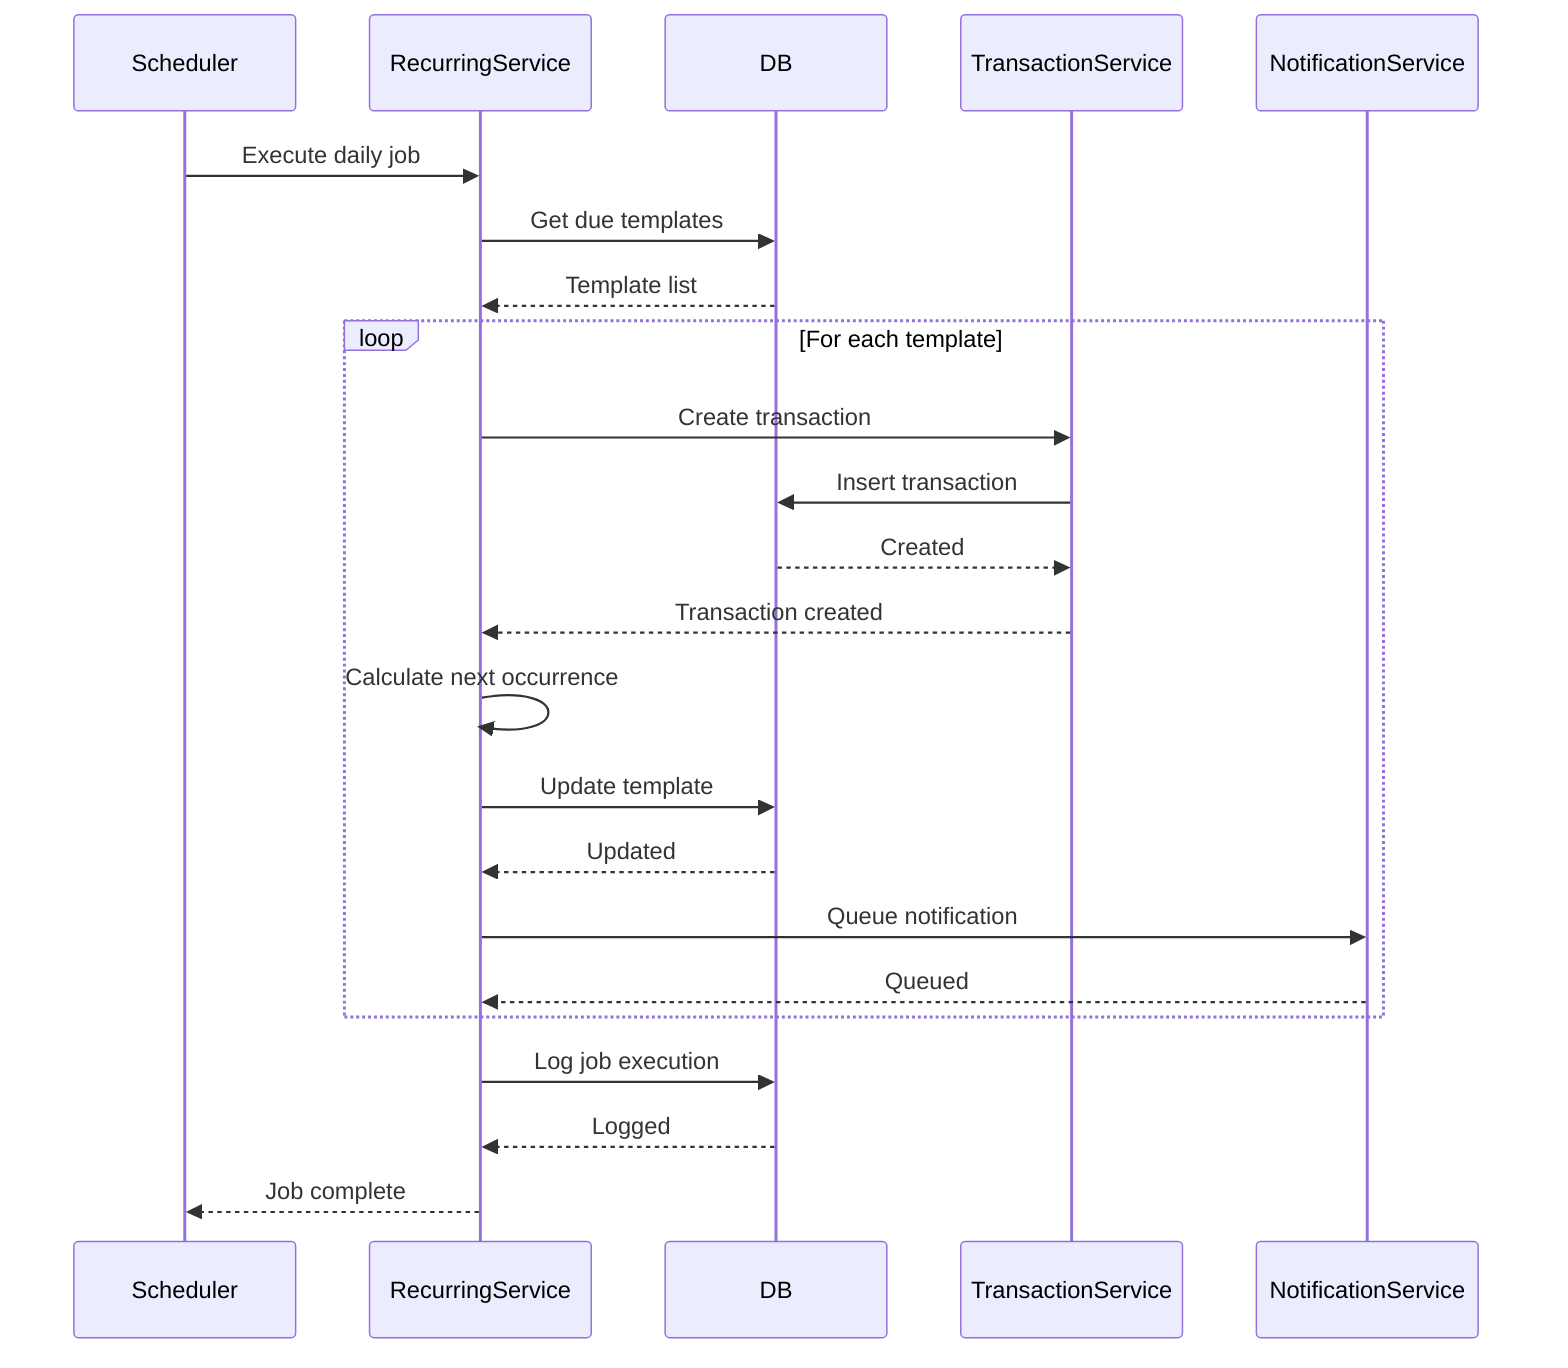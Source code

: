 sequenceDiagram
    participant Scheduler
    participant RecurringService
    participant DB
    participant TransactionService
    participant NotificationService
    
    Scheduler->>RecurringService: Execute daily job
    RecurringService->>DB: Get due templates
    DB-->>RecurringService: Template list
    
    loop For each template
        RecurringService->>TransactionService: Create transaction
        TransactionService->>DB: Insert transaction
        DB-->>TransactionService: Created
        TransactionService-->>RecurringService: Transaction created
        RecurringService->>RecurringService: Calculate next occurrence
        RecurringService->>DB: Update template
        DB-->>RecurringService: Updated
        RecurringService->>NotificationService: Queue notification
        NotificationService-->>RecurringService: Queued
    end
    
    RecurringService->>DB: Log job execution
    DB-->>RecurringService: Logged
    RecurringService-->>Scheduler: Job complete